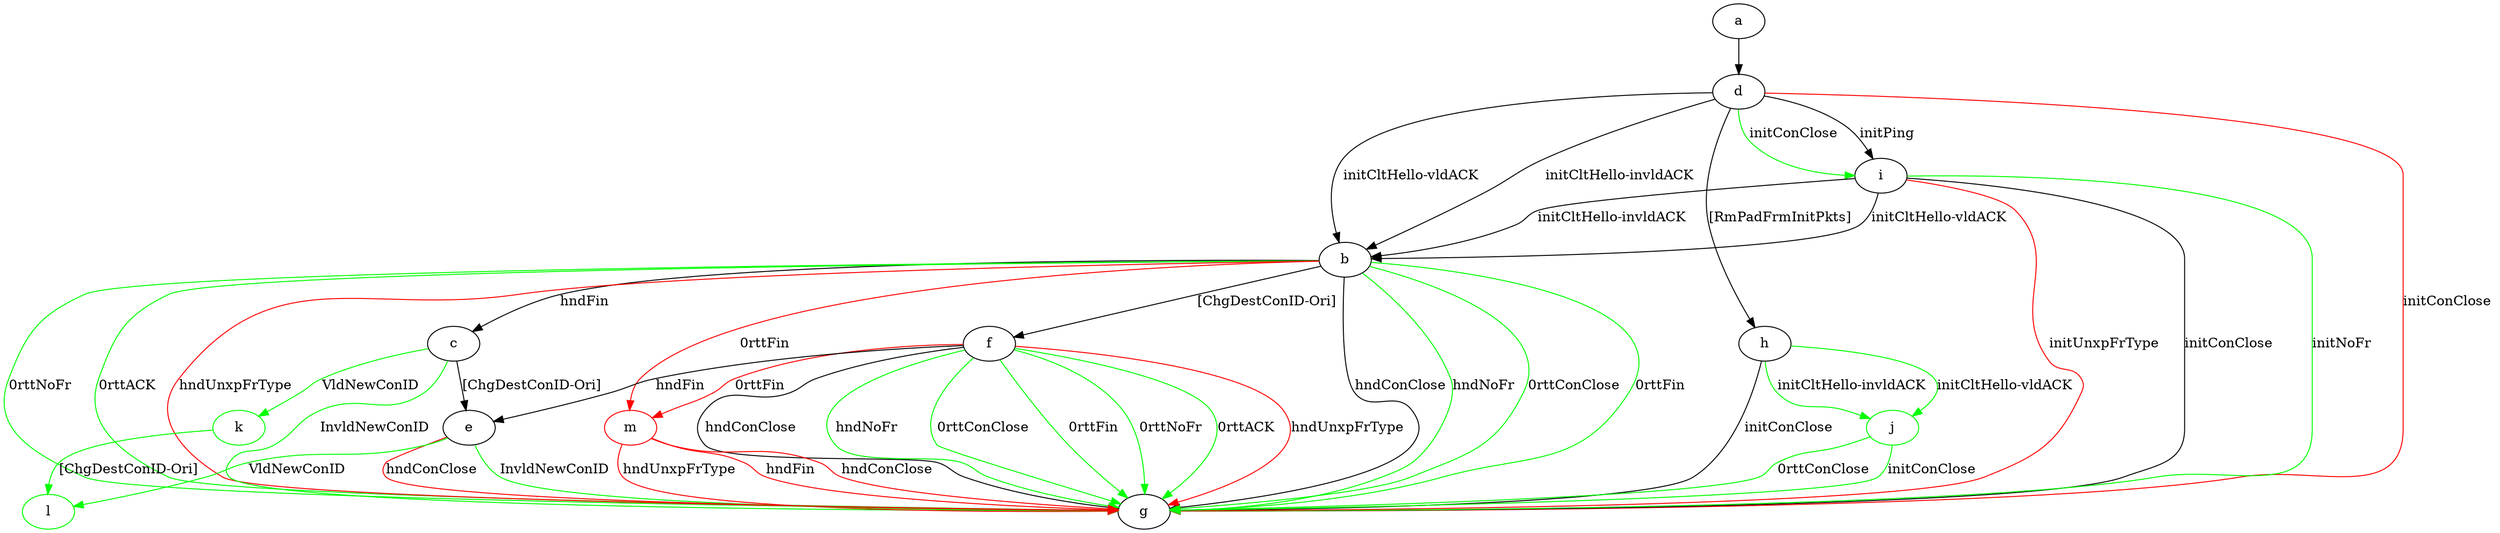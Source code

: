 digraph "" {
	a -> d	[key=0];
	b -> c	[key=0,
		label="hndFin "];
	b -> f	[key=0,
		label="[ChgDestConID-Ori] "];
	b -> g	[key=0,
		label="hndConClose "];
	b -> g	[key=1,
		color=green,
		label="hndNoFr "];
	b -> g	[key=2,
		color=green,
		label="0rttConClose "];
	b -> g	[key=3,
		color=green,
		label="0rttFin "];
	b -> g	[key=4,
		color=green,
		label="0rttNoFr "];
	b -> g	[key=5,
		color=green,
		label="0rttACK "];
	b -> g	[key=6,
		color=red,
		label="hndUnxpFrType "];
	m	[color=red];
	b -> m	[key=0,
		color=red,
		label="0rttFin "];
	c -> e	[key=0,
		label="[ChgDestConID-Ori] "];
	c -> g	[key=0,
		color=green,
		label="InvldNewConID "];
	k	[color=green];
	c -> k	[key=0,
		color=green,
		label="VldNewConID "];
	d -> b	[key=0,
		label="initCltHello-vldACK "];
	d -> b	[key=1,
		label="initCltHello-invldACK "];
	d -> g	[key=0,
		color=red,
		label="initConClose "];
	d -> h	[key=0,
		label="[RmPadFrmInitPkts] "];
	d -> i	[key=0,
		label="initPing "];
	d -> i	[key=1,
		color=green,
		label="initConClose "];
	e -> g	[key=0,
		color=green,
		label="InvldNewConID "];
	e -> g	[key=1,
		color=red,
		label="hndConClose "];
	l	[color=green];
	e -> l	[key=0,
		color=green,
		label="VldNewConID "];
	f -> e	[key=0,
		label="hndFin "];
	f -> g	[key=0,
		label="hndConClose "];
	f -> g	[key=1,
		color=green,
		label="hndNoFr "];
	f -> g	[key=2,
		color=green,
		label="0rttConClose "];
	f -> g	[key=3,
		color=green,
		label="0rttFin "];
	f -> g	[key=4,
		color=green,
		label="0rttNoFr "];
	f -> g	[key=5,
		color=green,
		label="0rttACK "];
	f -> g	[key=6,
		color=red,
		label="hndUnxpFrType "];
	f -> m	[key=0,
		color=red,
		label="0rttFin "];
	h -> g	[key=0,
		label="initConClose "];
	j	[color=green];
	h -> j	[key=0,
		color=green,
		label="initCltHello-vldACK "];
	h -> j	[key=1,
		color=green,
		label="initCltHello-invldACK "];
	i -> b	[key=0,
		label="initCltHello-vldACK "];
	i -> b	[key=1,
		label="initCltHello-invldACK "];
	i -> g	[key=0,
		label="initConClose "];
	i -> g	[key=1,
		color=green,
		label="initNoFr "];
	i -> g	[key=2,
		color=red,
		label="initUnxpFrType "];
	j -> g	[key=0,
		color=green,
		label="initConClose "];
	j -> g	[key=1,
		color=green,
		label="0rttConClose "];
	k -> l	[key=0,
		color=green,
		label="[ChgDestConID-Ori] "];
	m -> g	[key=0,
		color=red,
		label="hndFin "];
	m -> g	[key=1,
		color=red,
		label="hndConClose "];
	m -> g	[key=2,
		color=red,
		label="hndUnxpFrType "];
}
